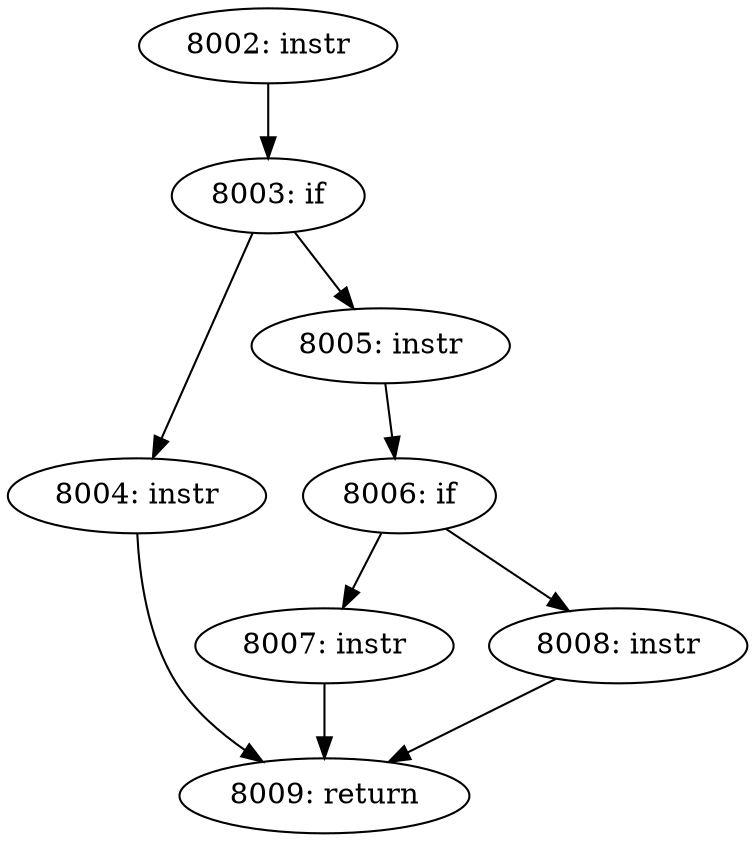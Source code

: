 digraph CFG_tcp_checksum_complete_user {
8002 [label="8002: instr"]
	8002 -> 8003
8003 [label="8003: if"]
	8003 -> 8004
	8003 -> 8005
8004 [label="8004: instr"]
	8004 -> 8009
8005 [label="8005: instr"]
	8005 -> 8006
8006 [label="8006: if"]
	8006 -> 8007
	8006 -> 8008
8007 [label="8007: instr"]
	8007 -> 8009
8008 [label="8008: instr"]
	8008 -> 8009
8009 [label="8009: return"]
	
}
